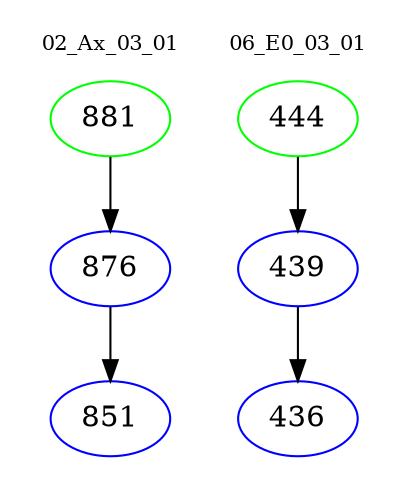 digraph{
subgraph cluster_0 {
color = white
label = "02_Ax_03_01";
fontsize=10;
T0_881 [label="881", color="green"]
T0_881 -> T0_876 [color="black"]
T0_876 [label="876", color="blue"]
T0_876 -> T0_851 [color="black"]
T0_851 [label="851", color="blue"]
}
subgraph cluster_1 {
color = white
label = "06_E0_03_01";
fontsize=10;
T1_444 [label="444", color="green"]
T1_444 -> T1_439 [color="black"]
T1_439 [label="439", color="blue"]
T1_439 -> T1_436 [color="black"]
T1_436 [label="436", color="blue"]
}
}
